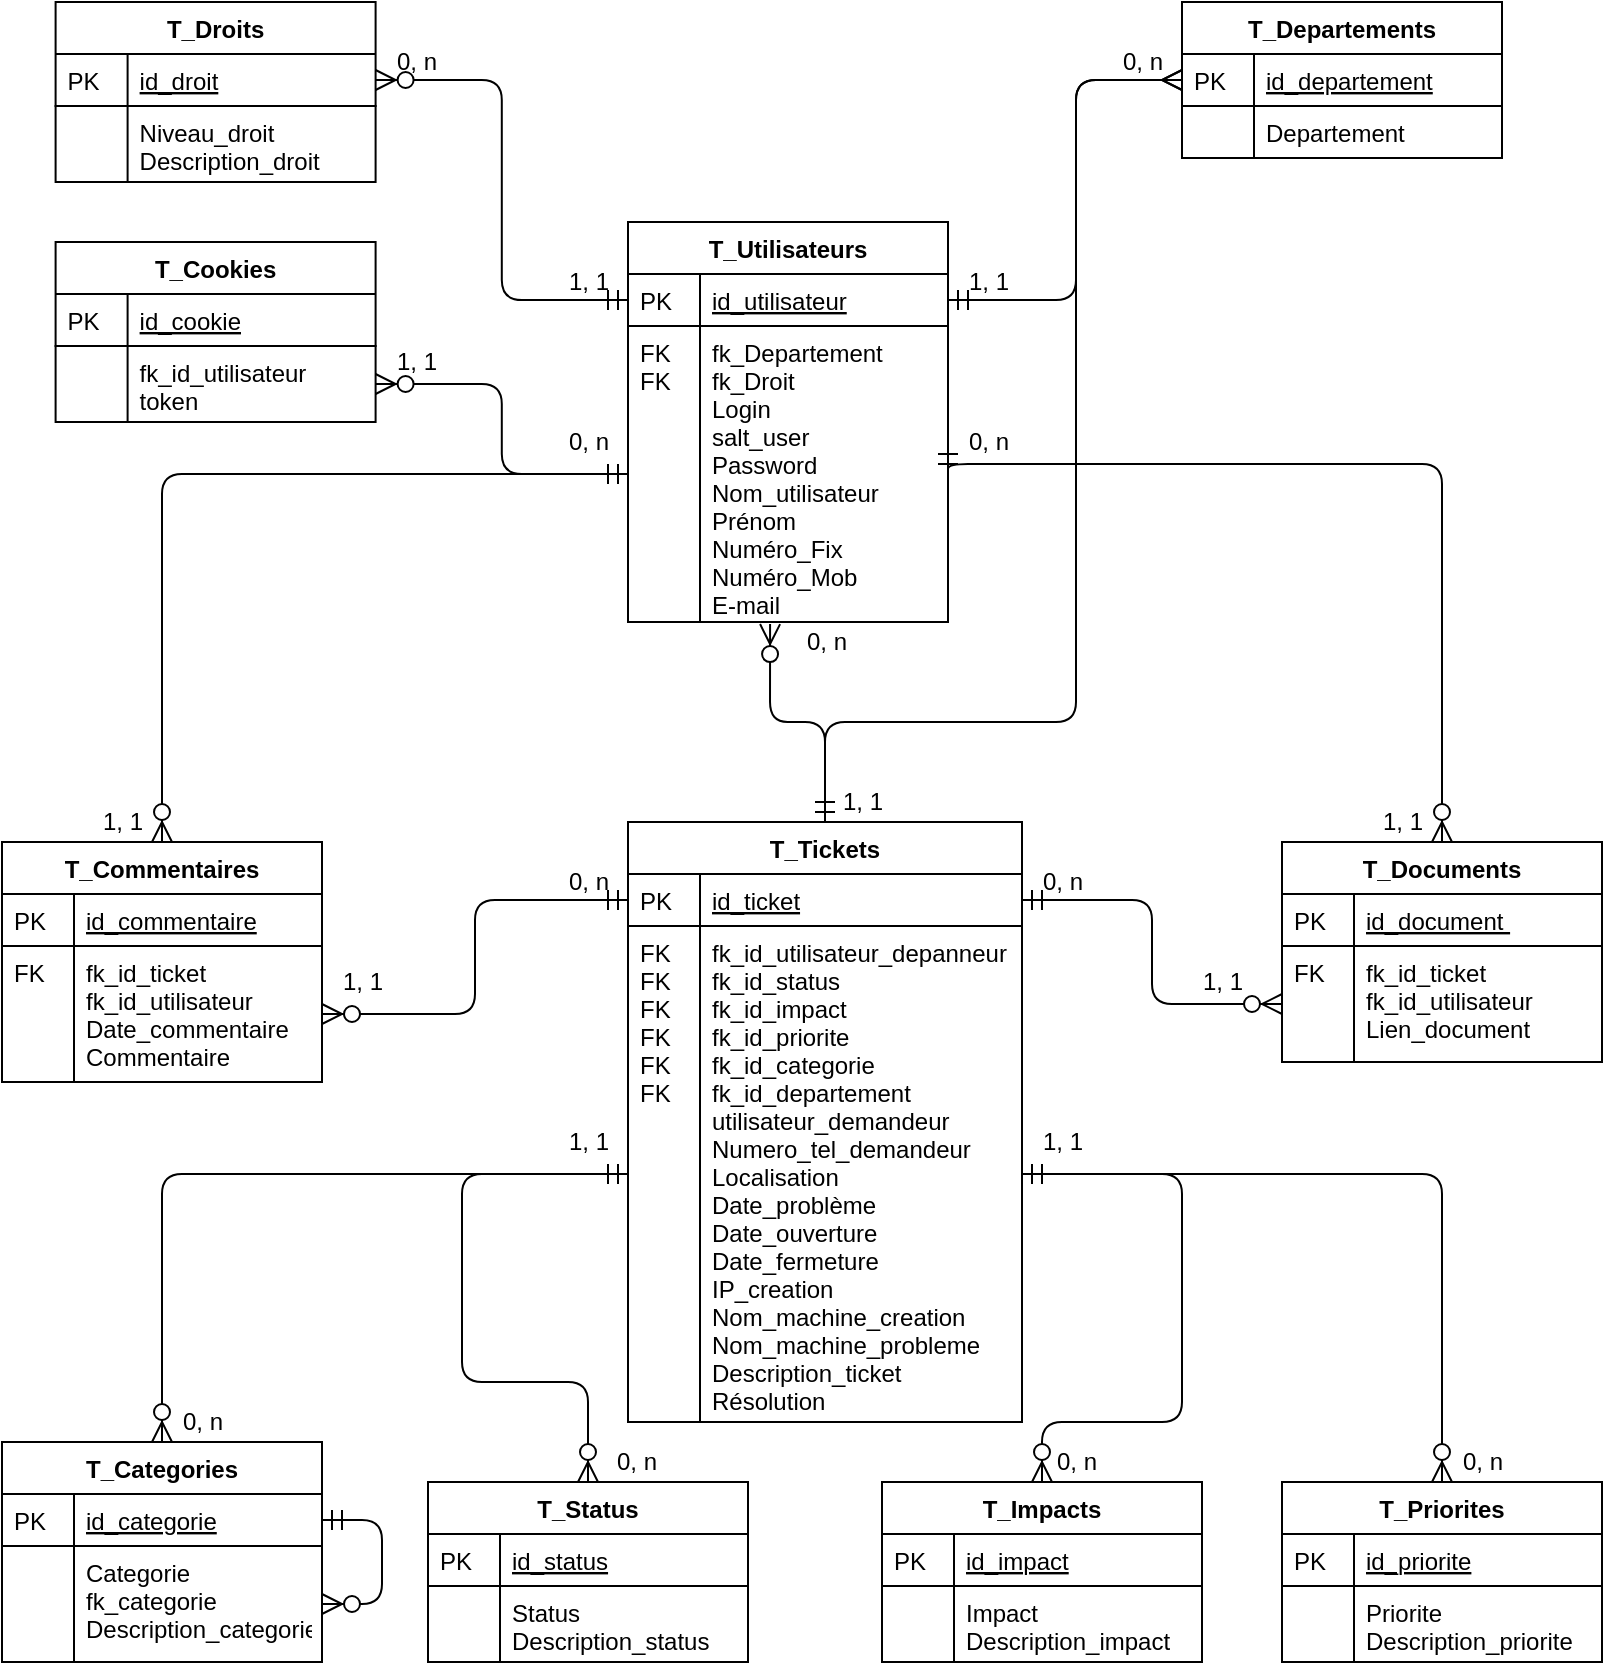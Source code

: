 <mxfile version="13.2.4" type="github">
  <diagram id="C5RBs43oDa-KdzZeNtuy" name="Page-1">
    <mxGraphModel dx="1422" dy="762" grid="1" gridSize="10" guides="1" tooltips="1" connect="1" arrows="1" fold="1" page="1" pageScale="1" pageWidth="827" pageHeight="1169" math="0" shadow="0">
      <root>
        <mxCell id="WIyWlLk6GJQsqaUBKTNV-0" />
        <mxCell id="WIyWlLk6GJQsqaUBKTNV-1" parent="WIyWlLk6GJQsqaUBKTNV-0" />
        <mxCell id="zkfFHV4jXpPFQw0GAbJ--51" value="T_Departements" style="swimlane;fontStyle=1;childLayout=stackLayout;horizontal=1;startSize=26;horizontalStack=0;resizeParent=1;resizeLast=0;collapsible=1;marginBottom=0;rounded=0;shadow=0;strokeWidth=1;" parent="WIyWlLk6GJQsqaUBKTNV-1" vertex="1">
          <mxGeometry x="603" y="40" width="160" height="78" as="geometry">
            <mxRectangle x="20" y="80" width="160" height="26" as="alternateBounds" />
          </mxGeometry>
        </mxCell>
        <mxCell id="zkfFHV4jXpPFQw0GAbJ--52" value="id_departement" style="shape=partialRectangle;top=0;left=0;right=0;bottom=1;align=left;verticalAlign=top;fillColor=none;spacingLeft=40;spacingRight=4;overflow=hidden;rotatable=0;points=[[0,0.5],[1,0.5]];portConstraint=eastwest;dropTarget=0;rounded=0;shadow=0;strokeWidth=1;fontStyle=4" parent="zkfFHV4jXpPFQw0GAbJ--51" vertex="1">
          <mxGeometry y="26" width="160" height="26" as="geometry" />
        </mxCell>
        <mxCell id="zkfFHV4jXpPFQw0GAbJ--53" value="PK" style="shape=partialRectangle;top=0;left=0;bottom=0;fillColor=none;align=left;verticalAlign=top;spacingLeft=4;spacingRight=4;overflow=hidden;rotatable=0;points=[];portConstraint=eastwest;part=1;" parent="zkfFHV4jXpPFQw0GAbJ--52" vertex="1" connectable="0">
          <mxGeometry width="36" height="26" as="geometry" />
        </mxCell>
        <mxCell id="zkfFHV4jXpPFQw0GAbJ--54" value="Departement" style="shape=partialRectangle;top=0;left=0;right=0;bottom=0;align=left;verticalAlign=top;fillColor=none;spacingLeft=40;spacingRight=4;overflow=hidden;rotatable=0;points=[[0,0.5],[1,0.5]];portConstraint=eastwest;dropTarget=0;rounded=0;shadow=0;strokeWidth=1;" parent="zkfFHV4jXpPFQw0GAbJ--51" vertex="1">
          <mxGeometry y="52" width="160" height="26" as="geometry" />
        </mxCell>
        <mxCell id="zkfFHV4jXpPFQw0GAbJ--55" value="" style="shape=partialRectangle;top=0;left=0;bottom=0;fillColor=none;align=left;verticalAlign=top;spacingLeft=4;spacingRight=4;overflow=hidden;rotatable=0;points=[];portConstraint=eastwest;part=1;" parent="zkfFHV4jXpPFQw0GAbJ--54" vertex="1" connectable="0">
          <mxGeometry width="36" height="26" as="geometry" />
        </mxCell>
        <mxCell id="zkfFHV4jXpPFQw0GAbJ--56" value="T_Utilisateurs" style="swimlane;fontStyle=1;childLayout=stackLayout;horizontal=1;startSize=26;horizontalStack=0;resizeParent=1;resizeLast=0;collapsible=1;marginBottom=0;rounded=0;shadow=0;strokeWidth=1;" parent="WIyWlLk6GJQsqaUBKTNV-1" vertex="1">
          <mxGeometry x="326" y="150" width="160" height="200" as="geometry">
            <mxRectangle x="260" y="80" width="160" height="26" as="alternateBounds" />
          </mxGeometry>
        </mxCell>
        <mxCell id="zkfFHV4jXpPFQw0GAbJ--57" value="id_utilisateur" style="shape=partialRectangle;top=0;left=0;right=0;bottom=1;align=left;verticalAlign=top;fillColor=none;spacingLeft=40;spacingRight=4;overflow=hidden;rotatable=0;points=[[0,0.5],[1,0.5]];portConstraint=eastwest;dropTarget=0;rounded=0;shadow=0;strokeWidth=1;fontStyle=4" parent="zkfFHV4jXpPFQw0GAbJ--56" vertex="1">
          <mxGeometry y="26" width="160" height="26" as="geometry" />
        </mxCell>
        <mxCell id="zkfFHV4jXpPFQw0GAbJ--58" value="PK" style="shape=partialRectangle;top=0;left=0;bottom=0;fillColor=none;align=left;verticalAlign=top;spacingLeft=4;spacingRight=4;overflow=hidden;rotatable=0;points=[];portConstraint=eastwest;part=1;" parent="zkfFHV4jXpPFQw0GAbJ--57" vertex="1" connectable="0">
          <mxGeometry width="36" height="26" as="geometry" />
        </mxCell>
        <mxCell id="zkfFHV4jXpPFQw0GAbJ--61" value="fk_Departement&#xa;fk_Droit&#xa;Login&#xa;salt_user&#xa;Password&#xa;Nom_utilisateur&#xa;Prénom&#xa;Numéro_Fix&#xa;Numéro_Mob&#xa;E-mail" style="shape=partialRectangle;top=0;left=0;right=0;bottom=0;align=left;verticalAlign=top;fillColor=none;spacingLeft=40;spacingRight=4;overflow=hidden;rotatable=0;points=[[0,0.5],[1,0.5]];portConstraint=eastwest;dropTarget=0;rounded=0;shadow=0;strokeWidth=1;" parent="zkfFHV4jXpPFQw0GAbJ--56" vertex="1">
          <mxGeometry y="52" width="160" height="148" as="geometry" />
        </mxCell>
        <mxCell id="zkfFHV4jXpPFQw0GAbJ--62" value="FK&#xa;FK" style="shape=partialRectangle;top=0;left=0;bottom=0;fillColor=none;align=left;verticalAlign=top;spacingLeft=4;spacingRight=4;overflow=hidden;rotatable=0;points=[];portConstraint=eastwest;part=1;" parent="zkfFHV4jXpPFQw0GAbJ--61" vertex="1" connectable="0">
          <mxGeometry width="36" height="148.0" as="geometry" />
        </mxCell>
        <mxCell id="zkfFHV4jXpPFQw0GAbJ--63" value="" style="edgeStyle=orthogonalEdgeStyle;endArrow=ERmandOne;startArrow=ERmany;shadow=0;strokeWidth=1;endSize=8;startSize=8;startFill=0;endFill=0;" parent="WIyWlLk6GJQsqaUBKTNV-1" source="zkfFHV4jXpPFQw0GAbJ--52" target="zkfFHV4jXpPFQw0GAbJ--57" edge="1">
          <mxGeometry width="100" height="100" relative="1" as="geometry">
            <mxPoint x="303" y="390" as="sourcePoint" />
            <mxPoint x="403" y="290" as="targetPoint" />
            <Array as="points">
              <mxPoint x="550" y="79" />
              <mxPoint x="550" y="189" />
            </Array>
          </mxGeometry>
        </mxCell>
        <mxCell id="zkfFHV4jXpPFQw0GAbJ--64" value="T_Tickets" style="swimlane;fontStyle=1;childLayout=stackLayout;horizontal=1;startSize=26;horizontalStack=0;resizeParent=1;resizeLast=0;collapsible=1;marginBottom=0;rounded=0;shadow=0;strokeWidth=1;" parent="WIyWlLk6GJQsqaUBKTNV-1" vertex="1">
          <mxGeometry x="326" y="450" width="197" height="300" as="geometry">
            <mxRectangle x="260" y="270" width="160" height="26" as="alternateBounds" />
          </mxGeometry>
        </mxCell>
        <mxCell id="zkfFHV4jXpPFQw0GAbJ--65" value="id_ticket" style="shape=partialRectangle;top=0;left=0;right=0;bottom=1;align=left;verticalAlign=top;fillColor=none;spacingLeft=40;spacingRight=4;overflow=hidden;rotatable=0;points=[[0,0.5],[1,0.5]];portConstraint=eastwest;dropTarget=0;rounded=0;shadow=0;strokeWidth=1;fontStyle=4" parent="zkfFHV4jXpPFQw0GAbJ--64" vertex="1">
          <mxGeometry y="26" width="197" height="26" as="geometry" />
        </mxCell>
        <mxCell id="zkfFHV4jXpPFQw0GAbJ--66" value="PK" style="shape=partialRectangle;top=0;left=0;bottom=0;fillColor=none;align=left;verticalAlign=top;spacingLeft=4;spacingRight=4;overflow=hidden;rotatable=0;points=[];portConstraint=eastwest;part=1;" parent="zkfFHV4jXpPFQw0GAbJ--65" vertex="1" connectable="0">
          <mxGeometry width="36" height="26" as="geometry" />
        </mxCell>
        <mxCell id="zkfFHV4jXpPFQw0GAbJ--69" value="fk_id_utilisateur_depanneur&#xa;fk_id_status&#xa;fk_id_impact&#xa;fk_id_priorite&#xa;fk_id_categorie&#xa;fk_id_departement&#xa;utilisateur_demandeur&#xa;Numero_tel_demandeur&#xa;Localisation&#xa;Date_problème&#xa;Date_ouverture&#xa;Date_fermeture&#xa;IP_creation&#xa;Nom_machine_creation&#xa;Nom_machine_probleme&#xa;Description_ticket&#xa;Résolution" style="shape=partialRectangle;top=0;left=0;right=0;bottom=0;align=left;verticalAlign=top;fillColor=none;spacingLeft=40;spacingRight=4;overflow=hidden;rotatable=0;points=[[0,0.5],[1,0.5]];portConstraint=eastwest;dropTarget=0;rounded=0;shadow=0;strokeWidth=1;" parent="zkfFHV4jXpPFQw0GAbJ--64" vertex="1">
          <mxGeometry y="52" width="197" height="248" as="geometry" />
        </mxCell>
        <mxCell id="zkfFHV4jXpPFQw0GAbJ--70" value="FK&#xa;FK&#xa;FK&#xa;FK&#xa;FK&#xa;FK" style="shape=partialRectangle;top=0;left=0;bottom=0;fillColor=none;align=left;verticalAlign=top;spacingLeft=4;spacingRight=4;overflow=hidden;rotatable=0;points=[];portConstraint=eastwest;part=1;" parent="zkfFHV4jXpPFQw0GAbJ--69" vertex="1" connectable="0">
          <mxGeometry width="36" height="248" as="geometry" />
        </mxCell>
        <mxCell id="O1W7RyEscfZ62sLBNmEL-0" value="T_Droits" style="swimlane;fontStyle=1;childLayout=stackLayout;horizontal=1;startSize=26;horizontalStack=0;resizeParent=1;resizeLast=0;collapsible=1;marginBottom=0;rounded=0;shadow=0;strokeWidth=1;" parent="WIyWlLk6GJQsqaUBKTNV-1" vertex="1">
          <mxGeometry x="39.8" y="40" width="160" height="90" as="geometry">
            <mxRectangle x="20" y="80" width="160" height="26" as="alternateBounds" />
          </mxGeometry>
        </mxCell>
        <mxCell id="O1W7RyEscfZ62sLBNmEL-1" value="id_droit" style="shape=partialRectangle;top=0;left=0;right=0;bottom=1;align=left;verticalAlign=top;fillColor=none;spacingLeft=40;spacingRight=4;overflow=hidden;rotatable=0;points=[[0,0.5],[1,0.5]];portConstraint=eastwest;dropTarget=0;rounded=0;shadow=0;strokeWidth=1;fontStyle=4" parent="O1W7RyEscfZ62sLBNmEL-0" vertex="1">
          <mxGeometry y="26" width="160" height="26" as="geometry" />
        </mxCell>
        <mxCell id="O1W7RyEscfZ62sLBNmEL-2" value="PK" style="shape=partialRectangle;top=0;left=0;bottom=0;fillColor=none;align=left;verticalAlign=top;spacingLeft=4;spacingRight=4;overflow=hidden;rotatable=0;points=[];portConstraint=eastwest;part=1;" parent="O1W7RyEscfZ62sLBNmEL-1" vertex="1" connectable="0">
          <mxGeometry width="36" height="26" as="geometry" />
        </mxCell>
        <mxCell id="O1W7RyEscfZ62sLBNmEL-3" value="Niveau_droit&#xa;Description_droit" style="shape=partialRectangle;top=0;left=0;right=0;bottom=0;align=left;verticalAlign=top;fillColor=none;spacingLeft=40;spacingRight=4;overflow=hidden;rotatable=0;points=[[0,0.5],[1,0.5]];portConstraint=eastwest;dropTarget=0;rounded=0;shadow=0;strokeWidth=1;" parent="O1W7RyEscfZ62sLBNmEL-0" vertex="1">
          <mxGeometry y="52" width="160" height="38" as="geometry" />
        </mxCell>
        <mxCell id="O1W7RyEscfZ62sLBNmEL-4" value="" style="shape=partialRectangle;top=0;left=0;bottom=0;fillColor=none;align=left;verticalAlign=top;spacingLeft=4;spacingRight=4;overflow=hidden;rotatable=0;points=[];portConstraint=eastwest;part=1;" parent="O1W7RyEscfZ62sLBNmEL-3" vertex="1" connectable="0">
          <mxGeometry width="36" height="38" as="geometry" />
        </mxCell>
        <mxCell id="O1W7RyEscfZ62sLBNmEL-8" value="" style="edgeStyle=orthogonalEdgeStyle;endArrow=ERzeroToMany;startArrow=ERmandOne;shadow=0;strokeWidth=1;endSize=8;startSize=8;exitX=0;exitY=0.5;exitDx=0;exitDy=0;entryX=1;entryY=0.5;entryDx=0;entryDy=0;" parent="WIyWlLk6GJQsqaUBKTNV-1" source="zkfFHV4jXpPFQw0GAbJ--57" target="O1W7RyEscfZ62sLBNmEL-1" edge="1">
          <mxGeometry width="100" height="100" relative="1" as="geometry">
            <mxPoint x="373" y="320" as="sourcePoint" />
            <mxPoint x="373" y="460" as="targetPoint" />
            <Array as="points" />
          </mxGeometry>
        </mxCell>
        <mxCell id="O1W7RyEscfZ62sLBNmEL-9" value="T_Categories" style="swimlane;fontStyle=1;childLayout=stackLayout;horizontal=1;startSize=26;horizontalStack=0;resizeParent=1;resizeLast=0;collapsible=1;marginBottom=0;rounded=0;shadow=0;strokeWidth=1;" parent="WIyWlLk6GJQsqaUBKTNV-1" vertex="1">
          <mxGeometry x="13" y="760" width="160" height="110" as="geometry">
            <mxRectangle x="20" y="80" width="160" height="26" as="alternateBounds" />
          </mxGeometry>
        </mxCell>
        <mxCell id="O1W7RyEscfZ62sLBNmEL-10" value="id_categorie" style="shape=partialRectangle;top=0;left=0;right=0;bottom=1;align=left;verticalAlign=top;fillColor=none;spacingLeft=40;spacingRight=4;overflow=hidden;rotatable=0;points=[[0,0.5],[1,0.5]];portConstraint=eastwest;dropTarget=0;rounded=0;shadow=0;strokeWidth=1;fontStyle=4" parent="O1W7RyEscfZ62sLBNmEL-9" vertex="1">
          <mxGeometry y="26" width="160" height="26" as="geometry" />
        </mxCell>
        <mxCell id="O1W7RyEscfZ62sLBNmEL-11" value="PK" style="shape=partialRectangle;top=0;left=0;bottom=0;fillColor=none;align=left;verticalAlign=top;spacingLeft=4;spacingRight=4;overflow=hidden;rotatable=0;points=[];portConstraint=eastwest;part=1;" parent="O1W7RyEscfZ62sLBNmEL-10" vertex="1" connectable="0">
          <mxGeometry width="36" height="26" as="geometry" />
        </mxCell>
        <mxCell id="O1W7RyEscfZ62sLBNmEL-12" value="Categorie&#xa;fk_categorie&#xa;Description_categorie" style="shape=partialRectangle;top=0;left=0;right=0;bottom=0;align=left;verticalAlign=top;fillColor=none;spacingLeft=40;spacingRight=4;overflow=hidden;rotatable=0;points=[[0,0.5],[1,0.5]];portConstraint=eastwest;dropTarget=0;rounded=0;shadow=0;strokeWidth=1;" parent="O1W7RyEscfZ62sLBNmEL-9" vertex="1">
          <mxGeometry y="52" width="160" height="58" as="geometry" />
        </mxCell>
        <mxCell id="O1W7RyEscfZ62sLBNmEL-13" value="" style="shape=partialRectangle;top=0;left=0;bottom=0;fillColor=none;align=left;verticalAlign=top;spacingLeft=4;spacingRight=4;overflow=hidden;rotatable=0;points=[];portConstraint=eastwest;part=1;" parent="O1W7RyEscfZ62sLBNmEL-12" vertex="1" connectable="0">
          <mxGeometry width="36" height="58" as="geometry" />
        </mxCell>
        <mxCell id="SVWqZJ9bru4QcORBYJ26-14" value="" style="edgeStyle=orthogonalEdgeStyle;endArrow=ERzeroToMany;startArrow=ERmandOne;shadow=0;strokeWidth=1;endSize=8;startSize=8;entryX=1;entryY=0.5;entryDx=0;entryDy=0;exitX=1;exitY=0.5;exitDx=0;exitDy=0;" parent="O1W7RyEscfZ62sLBNmEL-9" source="O1W7RyEscfZ62sLBNmEL-10" target="O1W7RyEscfZ62sLBNmEL-12" edge="1">
          <mxGeometry width="100" height="100" relative="1" as="geometry">
            <mxPoint x="323" y="-140" as="sourcePoint" />
            <mxPoint x="90" y="10" as="targetPoint" />
            <Array as="points">
              <mxPoint x="190" y="39" />
              <mxPoint x="190" y="81" />
            </Array>
          </mxGeometry>
        </mxCell>
        <mxCell id="O1W7RyEscfZ62sLBNmEL-14" value="T_Commentaires" style="swimlane;fontStyle=1;childLayout=stackLayout;horizontal=1;startSize=26;horizontalStack=0;resizeParent=1;resizeLast=0;collapsible=1;marginBottom=0;rounded=0;shadow=0;strokeWidth=1;" parent="WIyWlLk6GJQsqaUBKTNV-1" vertex="1">
          <mxGeometry x="13" y="460" width="160" height="120" as="geometry">
            <mxRectangle x="20" y="80" width="160" height="26" as="alternateBounds" />
          </mxGeometry>
        </mxCell>
        <mxCell id="O1W7RyEscfZ62sLBNmEL-15" value="id_commentaire" style="shape=partialRectangle;top=0;left=0;right=0;bottom=1;align=left;verticalAlign=top;fillColor=none;spacingLeft=40;spacingRight=4;overflow=hidden;rotatable=0;points=[[0,0.5],[1,0.5]];portConstraint=eastwest;dropTarget=0;rounded=0;shadow=0;strokeWidth=1;fontStyle=4" parent="O1W7RyEscfZ62sLBNmEL-14" vertex="1">
          <mxGeometry y="26" width="160" height="26" as="geometry" />
        </mxCell>
        <mxCell id="O1W7RyEscfZ62sLBNmEL-16" value="PK" style="shape=partialRectangle;top=0;left=0;bottom=0;fillColor=none;align=left;verticalAlign=top;spacingLeft=4;spacingRight=4;overflow=hidden;rotatable=0;points=[];portConstraint=eastwest;part=1;" parent="O1W7RyEscfZ62sLBNmEL-15" vertex="1" connectable="0">
          <mxGeometry width="36" height="26" as="geometry" />
        </mxCell>
        <mxCell id="O1W7RyEscfZ62sLBNmEL-17" value="fk_id_ticket&#xa;fk_id_utilisateur&#xa;Date_commentaire&#xa;Commentaire" style="shape=partialRectangle;top=0;left=0;right=0;bottom=0;align=left;verticalAlign=top;fillColor=none;spacingLeft=40;spacingRight=4;overflow=hidden;rotatable=0;points=[[0,0.5],[1,0.5]];portConstraint=eastwest;dropTarget=0;rounded=0;shadow=0;strokeWidth=1;" parent="O1W7RyEscfZ62sLBNmEL-14" vertex="1">
          <mxGeometry y="52" width="160" height="68" as="geometry" />
        </mxCell>
        <mxCell id="O1W7RyEscfZ62sLBNmEL-18" value="FK" style="shape=partialRectangle;top=0;left=0;bottom=0;fillColor=none;align=left;verticalAlign=top;spacingLeft=4;spacingRight=4;overflow=hidden;rotatable=0;points=[];portConstraint=eastwest;part=1;" parent="O1W7RyEscfZ62sLBNmEL-17" vertex="1" connectable="0">
          <mxGeometry width="36" height="68" as="geometry" />
        </mxCell>
        <mxCell id="O1W7RyEscfZ62sLBNmEL-29" value="" style="edgeStyle=orthogonalEdgeStyle;endArrow=ERzeroToMany;startArrow=ERmandOne;shadow=0;strokeWidth=1;endSize=8;startSize=8;entryX=0.5;entryY=0;entryDx=0;entryDy=0;exitX=0;exitY=0.5;exitDx=0;exitDy=0;" parent="WIyWlLk6GJQsqaUBKTNV-1" source="zkfFHV4jXpPFQw0GAbJ--69" target="O1W7RyEscfZ62sLBNmEL-9" edge="1">
          <mxGeometry width="100" height="100" relative="1" as="geometry">
            <mxPoint x="250" y="610" as="sourcePoint" />
            <mxPoint x="113" y="740" as="targetPoint" />
            <Array as="points">
              <mxPoint x="93" y="626" />
            </Array>
          </mxGeometry>
        </mxCell>
        <mxCell id="O1W7RyEscfZ62sLBNmEL-30" value="" style="edgeStyle=orthogonalEdgeStyle;endArrow=ERzeroToMany;startArrow=ERmandOne;shadow=0;strokeWidth=1;endSize=8;startSize=8;exitX=0;exitY=0.5;exitDx=0;exitDy=0;entryX=1;entryY=0.5;entryDx=0;entryDy=0;" parent="WIyWlLk6GJQsqaUBKTNV-1" source="zkfFHV4jXpPFQw0GAbJ--65" target="O1W7RyEscfZ62sLBNmEL-17" edge="1">
          <mxGeometry width="100" height="100" relative="1" as="geometry">
            <mxPoint x="293" y="630" as="sourcePoint" />
            <mxPoint x="203" y="530" as="targetPoint" />
            <Array as="points" />
          </mxGeometry>
        </mxCell>
        <mxCell id="O1W7RyEscfZ62sLBNmEL-31" value="" style="edgeStyle=orthogonalEdgeStyle;endArrow=ERzeroToMany;startArrow=ERmandOne;shadow=0;strokeWidth=1;endSize=8;startSize=8;entryX=0.5;entryY=0;entryDx=0;entryDy=0;exitX=1;exitY=0.5;exitDx=0;exitDy=0;" parent="WIyWlLk6GJQsqaUBKTNV-1" source="zkfFHV4jXpPFQw0GAbJ--69" target="O1W7RyEscfZ62sLBNmEL-19" edge="1">
          <mxGeometry width="100" height="100" relative="1" as="geometry">
            <mxPoint x="346" y="576" as="sourcePoint" />
            <mxPoint x="113" y="780" as="targetPoint" />
            <Array as="points">
              <mxPoint x="603" y="626" />
              <mxPoint x="603" y="750" />
              <mxPoint x="533" y="750" />
            </Array>
          </mxGeometry>
        </mxCell>
        <mxCell id="O1W7RyEscfZ62sLBNmEL-32" value="" style="edgeStyle=orthogonalEdgeStyle;endArrow=ERzeroToMany;startArrow=ERmandOne;shadow=0;strokeWidth=1;endSize=8;startSize=8;entryX=0.5;entryY=0;entryDx=0;entryDy=0;exitX=1;exitY=0.5;exitDx=0;exitDy=0;" parent="WIyWlLk6GJQsqaUBKTNV-1" source="zkfFHV4jXpPFQw0GAbJ--69" target="O1W7RyEscfZ62sLBNmEL-24" edge="1">
          <mxGeometry width="100" height="100" relative="1" as="geometry">
            <mxPoint x="356" y="586" as="sourcePoint" />
            <mxPoint x="123" y="790" as="targetPoint" />
            <Array as="points" />
          </mxGeometry>
        </mxCell>
        <mxCell id="gd5H8BRTiU4TRQG8YiYF-6" value="1, 1" style="text;html=1;align=center;verticalAlign=middle;resizable=0;points=[];autosize=1;" parent="WIyWlLk6GJQsqaUBKTNV-1" vertex="1">
          <mxGeometry x="173" y="520" width="40" height="20" as="geometry" />
        </mxCell>
        <mxCell id="gd5H8BRTiU4TRQG8YiYF-7" value="1, 1" style="text;html=1;align=center;verticalAlign=middle;resizable=0;points=[];autosize=1;" parent="WIyWlLk6GJQsqaUBKTNV-1" vertex="1">
          <mxGeometry x="523" y="600" width="40" height="20" as="geometry" />
        </mxCell>
        <mxCell id="gd5H8BRTiU4TRQG8YiYF-8" value="1, 1" style="text;html=1;align=center;verticalAlign=middle;resizable=0;points=[];autosize=1;" parent="WIyWlLk6GJQsqaUBKTNV-1" vertex="1">
          <mxGeometry x="423" y="430" width="40" height="20" as="geometry" />
        </mxCell>
        <mxCell id="gd5H8BRTiU4TRQG8YiYF-10" value="1, 1" style="text;html=1;align=center;verticalAlign=middle;resizable=0;points=[];autosize=1;" parent="WIyWlLk6GJQsqaUBKTNV-1" vertex="1">
          <mxGeometry x="286" y="170" width="40" height="20" as="geometry" />
        </mxCell>
        <mxCell id="gd5H8BRTiU4TRQG8YiYF-11" value="1, 1" style="text;html=1;align=center;verticalAlign=middle;resizable=0;points=[];autosize=1;" parent="WIyWlLk6GJQsqaUBKTNV-1" vertex="1">
          <mxGeometry x="486" y="170" width="40" height="20" as="geometry" />
        </mxCell>
        <mxCell id="gd5H8BRTiU4TRQG8YiYF-12" value="0, n" style="text;html=1;align=center;verticalAlign=middle;resizable=0;points=[];autosize=1;" parent="WIyWlLk6GJQsqaUBKTNV-1" vertex="1">
          <mxGeometry x="199.8" y="60" width="40" height="20" as="geometry" />
        </mxCell>
        <mxCell id="gd5H8BRTiU4TRQG8YiYF-13" value="0, n" style="text;html=1;align=center;verticalAlign=middle;resizable=0;points=[];autosize=1;" parent="WIyWlLk6GJQsqaUBKTNV-1" vertex="1">
          <mxGeometry x="563" y="60" width="40" height="20" as="geometry" />
        </mxCell>
        <mxCell id="gd5H8BRTiU4TRQG8YiYF-14" value="0, n" style="text;html=1;align=center;verticalAlign=middle;resizable=0;points=[];autosize=1;" parent="WIyWlLk6GJQsqaUBKTNV-1" vertex="1">
          <mxGeometry x="286" y="470" width="40" height="20" as="geometry" />
        </mxCell>
        <mxCell id="gd5H8BRTiU4TRQG8YiYF-15" value="0, n" style="text;html=1;align=center;verticalAlign=middle;resizable=0;points=[];autosize=1;" parent="WIyWlLk6GJQsqaUBKTNV-1" vertex="1">
          <mxGeometry x="93" y="740" width="40" height="20" as="geometry" />
        </mxCell>
        <mxCell id="gd5H8BRTiU4TRQG8YiYF-16" value="0, n" style="text;html=1;align=center;verticalAlign=middle;resizable=0;points=[];autosize=1;" parent="WIyWlLk6GJQsqaUBKTNV-1" vertex="1">
          <mxGeometry x="530" y="760" width="40" height="20" as="geometry" />
        </mxCell>
        <mxCell id="gd5H8BRTiU4TRQG8YiYF-17" value="0, n" style="text;html=1;align=center;verticalAlign=middle;resizable=0;points=[];autosize=1;" parent="WIyWlLk6GJQsqaUBKTNV-1" vertex="1">
          <mxGeometry x="733" y="760" width="40" height="20" as="geometry" />
        </mxCell>
        <mxCell id="tTGQOVnjQVMV4X9cB7OT-0" value="0, n" style="text;html=1;align=center;verticalAlign=middle;resizable=0;points=[];autosize=1;" parent="WIyWlLk6GJQsqaUBKTNV-1" vertex="1">
          <mxGeometry x="404.5" y="350" width="40" height="20" as="geometry" />
        </mxCell>
        <mxCell id="SVWqZJ9bru4QcORBYJ26-0" value="1, 1" style="text;html=1;align=center;verticalAlign=middle;resizable=0;points=[];autosize=1;" parent="WIyWlLk6GJQsqaUBKTNV-1" vertex="1">
          <mxGeometry x="53" y="440" width="40" height="20" as="geometry" />
        </mxCell>
        <mxCell id="SVWqZJ9bru4QcORBYJ26-1" value="" style="edgeStyle=orthogonalEdgeStyle;endArrow=ERzeroToMany;startArrow=ERmandOne;shadow=0;strokeWidth=1;endSize=8;startSize=8;fontStyle=1;exitX=0;exitY=0.5;exitDx=0;exitDy=0;entryX=0.5;entryY=0;entryDx=0;entryDy=0;" parent="WIyWlLk6GJQsqaUBKTNV-1" source="zkfFHV4jXpPFQw0GAbJ--61" target="O1W7RyEscfZ62sLBNmEL-14" edge="1">
          <mxGeometry width="100" height="100" relative="1" as="geometry">
            <mxPoint x="293" y="320" as="sourcePoint" />
            <mxPoint x="263" y="380" as="targetPoint" />
            <Array as="points">
              <mxPoint x="93" y="276" />
            </Array>
          </mxGeometry>
        </mxCell>
        <mxCell id="SVWqZJ9bru4QcORBYJ26-2" value="0, n" style="text;html=1;align=center;verticalAlign=middle;resizable=0;points=[];autosize=1;" parent="WIyWlLk6GJQsqaUBKTNV-1" vertex="1">
          <mxGeometry x="286" y="250" width="40" height="20" as="geometry" />
        </mxCell>
        <mxCell id="SVWqZJ9bru4QcORBYJ26-5" value="1, 1" style="text;html=1;align=center;verticalAlign=middle;resizable=0;points=[];autosize=1;" parent="WIyWlLk6GJQsqaUBKTNV-1" vertex="1">
          <mxGeometry x="286" y="600" width="40" height="20" as="geometry" />
        </mxCell>
        <mxCell id="SVWqZJ9bru4QcORBYJ26-11" value="" style="edgeStyle=orthogonalEdgeStyle;endArrow=ERzeroToMany;startArrow=ERmandOne;shadow=0;strokeWidth=1;endSize=8;startSize=8;entryX=0.5;entryY=0;entryDx=0;entryDy=0;exitX=0;exitY=0.5;exitDx=0;exitDy=0;" parent="WIyWlLk6GJQsqaUBKTNV-1" source="zkfFHV4jXpPFQw0GAbJ--69" target="SVWqZJ9bru4QcORBYJ26-6" edge="1">
          <mxGeometry width="100" height="100" relative="1" as="geometry">
            <mxPoint x="290" y="680" as="sourcePoint" />
            <mxPoint x="103" y="780" as="targetPoint" />
            <Array as="points">
              <mxPoint x="243" y="626" />
              <mxPoint x="243" y="730" />
              <mxPoint x="306" y="730" />
            </Array>
          </mxGeometry>
        </mxCell>
        <mxCell id="SVWqZJ9bru4QcORBYJ26-12" value="0, n" style="text;html=1;align=center;verticalAlign=middle;resizable=0;points=[];autosize=1;" parent="WIyWlLk6GJQsqaUBKTNV-1" vertex="1">
          <mxGeometry x="310" y="760" width="40" height="20" as="geometry" />
        </mxCell>
        <mxCell id="09mdxs2kGaxenlkjQEx4-0" value="T_Documents" style="swimlane;fontStyle=1;childLayout=stackLayout;horizontal=1;startSize=26;horizontalStack=0;resizeParent=1;resizeLast=0;collapsible=1;marginBottom=0;rounded=0;shadow=0;strokeWidth=1;" parent="WIyWlLk6GJQsqaUBKTNV-1" vertex="1">
          <mxGeometry x="653" y="460" width="160" height="110" as="geometry">
            <mxRectangle x="20" y="80" width="160" height="26" as="alternateBounds" />
          </mxGeometry>
        </mxCell>
        <mxCell id="09mdxs2kGaxenlkjQEx4-1" value="id_document " style="shape=partialRectangle;top=0;left=0;right=0;bottom=1;align=left;verticalAlign=top;fillColor=none;spacingLeft=40;spacingRight=4;overflow=hidden;rotatable=0;points=[[0,0.5],[1,0.5]];portConstraint=eastwest;dropTarget=0;rounded=0;shadow=0;strokeWidth=1;fontStyle=4" parent="09mdxs2kGaxenlkjQEx4-0" vertex="1">
          <mxGeometry y="26" width="160" height="26" as="geometry" />
        </mxCell>
        <mxCell id="09mdxs2kGaxenlkjQEx4-2" value="PK" style="shape=partialRectangle;top=0;left=0;bottom=0;fillColor=none;align=left;verticalAlign=top;spacingLeft=4;spacingRight=4;overflow=hidden;rotatable=0;points=[];portConstraint=eastwest;part=1;" parent="09mdxs2kGaxenlkjQEx4-1" vertex="1" connectable="0">
          <mxGeometry width="36" height="26" as="geometry" />
        </mxCell>
        <mxCell id="09mdxs2kGaxenlkjQEx4-3" value="fk_id_ticket&#xa;fk_id_utilisateur&#xa;Lien_document" style="shape=partialRectangle;top=0;left=0;right=0;bottom=0;align=left;verticalAlign=top;fillColor=none;spacingLeft=40;spacingRight=4;overflow=hidden;rotatable=0;points=[[0,0.5],[1,0.5]];portConstraint=eastwest;dropTarget=0;rounded=0;shadow=0;strokeWidth=1;" parent="09mdxs2kGaxenlkjQEx4-0" vertex="1">
          <mxGeometry y="52" width="160" height="58" as="geometry" />
        </mxCell>
        <mxCell id="09mdxs2kGaxenlkjQEx4-4" value="FK" style="shape=partialRectangle;top=0;left=0;bottom=0;fillColor=none;align=left;verticalAlign=top;spacingLeft=4;spacingRight=4;overflow=hidden;rotatable=0;points=[];portConstraint=eastwest;part=1;" parent="09mdxs2kGaxenlkjQEx4-3" vertex="1" connectable="0">
          <mxGeometry width="36" height="58" as="geometry" />
        </mxCell>
        <mxCell id="09mdxs2kGaxenlkjQEx4-5" value="1, 1" style="text;html=1;align=center;verticalAlign=middle;resizable=0;points=[];autosize=1;" parent="WIyWlLk6GJQsqaUBKTNV-1" vertex="1">
          <mxGeometry x="603" y="520" width="40" height="20" as="geometry" />
        </mxCell>
        <mxCell id="09mdxs2kGaxenlkjQEx4-6" value="1, 1" style="text;html=1;align=center;verticalAlign=middle;resizable=0;points=[];autosize=1;" parent="WIyWlLk6GJQsqaUBKTNV-1" vertex="1">
          <mxGeometry x="693" y="440" width="40" height="20" as="geometry" />
        </mxCell>
        <mxCell id="09mdxs2kGaxenlkjQEx4-8" value="" style="edgeStyle=orthogonalEdgeStyle;endArrow=ERzeroToMany;startArrow=ERmandOne;shadow=0;strokeWidth=1;endSize=8;startSize=8;fontStyle=1;exitX=1;exitY=0.5;exitDx=0;exitDy=0;entryX=0.5;entryY=0;entryDx=0;entryDy=0;" parent="WIyWlLk6GJQsqaUBKTNV-1" source="zkfFHV4jXpPFQw0GAbJ--61" target="09mdxs2kGaxenlkjQEx4-0" edge="1">
          <mxGeometry width="100" height="100" relative="1" as="geometry">
            <mxPoint x="336" y="281" as="sourcePoint" />
            <mxPoint x="103" y="470" as="targetPoint" />
            <Array as="points">
              <mxPoint x="733" y="271" />
            </Array>
          </mxGeometry>
        </mxCell>
        <mxCell id="09mdxs2kGaxenlkjQEx4-9" value="" style="edgeStyle=orthogonalEdgeStyle;endArrow=ERzeroToMany;startArrow=ERmandOne;shadow=0;strokeWidth=1;endSize=8;startSize=8;exitX=1;exitY=0.5;exitDx=0;exitDy=0;entryX=0;entryY=0.5;entryDx=0;entryDy=0;" parent="WIyWlLk6GJQsqaUBKTNV-1" source="zkfFHV4jXpPFQw0GAbJ--65" target="09mdxs2kGaxenlkjQEx4-3" edge="1">
          <mxGeometry width="100" height="100" relative="1" as="geometry">
            <mxPoint x="336" y="499" as="sourcePoint" />
            <mxPoint x="183" y="509" as="targetPoint" />
            <Array as="points" />
          </mxGeometry>
        </mxCell>
        <mxCell id="09mdxs2kGaxenlkjQEx4-12" value="0, n" style="text;html=1;align=center;verticalAlign=middle;resizable=0;points=[];autosize=1;" parent="WIyWlLk6GJQsqaUBKTNV-1" vertex="1">
          <mxGeometry x="523" y="470" width="40" height="20" as="geometry" />
        </mxCell>
        <mxCell id="09mdxs2kGaxenlkjQEx4-15" value="0, n" style="text;html=1;align=center;verticalAlign=middle;resizable=0;points=[];autosize=1;" parent="WIyWlLk6GJQsqaUBKTNV-1" vertex="1">
          <mxGeometry x="486" y="250" width="40" height="20" as="geometry" />
        </mxCell>
        <mxCell id="sdurSUYo8NyaN2ZxVHEP-0" value="" style="edgeStyle=orthogonalEdgeStyle;endArrow=ERmandOne;startArrow=ERmany;shadow=0;strokeWidth=1;endSize=8;startSize=8;startFill=0;endFill=0;exitX=0;exitY=0.5;exitDx=0;exitDy=0;entryX=0.5;entryY=0;entryDx=0;entryDy=0;" parent="WIyWlLk6GJQsqaUBKTNV-1" source="zkfFHV4jXpPFQw0GAbJ--52" target="zkfFHV4jXpPFQw0GAbJ--64" edge="1">
          <mxGeometry width="100" height="100" relative="1" as="geometry">
            <mxPoint x="707" y="160" as="sourcePoint" />
            <mxPoint x="590" y="270" as="targetPoint" />
            <Array as="points">
              <mxPoint x="550" y="79" />
              <mxPoint x="550" y="400" />
              <mxPoint x="425" y="400" />
            </Array>
          </mxGeometry>
        </mxCell>
        <mxCell id="SVWqZJ9bru4QcORBYJ26-6" value="T_Status" style="swimlane;fontStyle=1;childLayout=stackLayout;horizontal=1;startSize=26;horizontalStack=0;resizeParent=1;resizeLast=0;collapsible=1;marginBottom=0;rounded=0;shadow=0;strokeWidth=1;" parent="WIyWlLk6GJQsqaUBKTNV-1" vertex="1">
          <mxGeometry x="226" y="780" width="160" height="90" as="geometry">
            <mxRectangle x="20" y="80" width="160" height="26" as="alternateBounds" />
          </mxGeometry>
        </mxCell>
        <mxCell id="SVWqZJ9bru4QcORBYJ26-7" value="id_status" style="shape=partialRectangle;top=0;left=0;right=0;bottom=1;align=left;verticalAlign=top;fillColor=none;spacingLeft=40;spacingRight=4;overflow=hidden;rotatable=0;points=[[0,0.5],[1,0.5]];portConstraint=eastwest;dropTarget=0;rounded=0;shadow=0;strokeWidth=1;fontStyle=4" parent="SVWqZJ9bru4QcORBYJ26-6" vertex="1">
          <mxGeometry y="26" width="160" height="26" as="geometry" />
        </mxCell>
        <mxCell id="SVWqZJ9bru4QcORBYJ26-8" value="PK" style="shape=partialRectangle;top=0;left=0;bottom=0;fillColor=none;align=left;verticalAlign=top;spacingLeft=4;spacingRight=4;overflow=hidden;rotatable=0;points=[];portConstraint=eastwest;part=1;" parent="SVWqZJ9bru4QcORBYJ26-7" vertex="1" connectable="0">
          <mxGeometry width="36" height="26" as="geometry" />
        </mxCell>
        <mxCell id="SVWqZJ9bru4QcORBYJ26-9" value="Status&#xa;Description_status" style="shape=partialRectangle;top=0;left=0;right=0;bottom=0;align=left;verticalAlign=top;fillColor=none;spacingLeft=40;spacingRight=4;overflow=hidden;rotatable=0;points=[[0,0.5],[1,0.5]];portConstraint=eastwest;dropTarget=0;rounded=0;shadow=0;strokeWidth=1;" parent="SVWqZJ9bru4QcORBYJ26-6" vertex="1">
          <mxGeometry y="52" width="160" height="38" as="geometry" />
        </mxCell>
        <mxCell id="SVWqZJ9bru4QcORBYJ26-10" value="" style="shape=partialRectangle;top=0;left=0;bottom=0;fillColor=none;align=left;verticalAlign=top;spacingLeft=4;spacingRight=4;overflow=hidden;rotatable=0;points=[];portConstraint=eastwest;part=1;" parent="SVWqZJ9bru4QcORBYJ26-9" vertex="1" connectable="0">
          <mxGeometry width="36" height="38" as="geometry" />
        </mxCell>
        <mxCell id="O1W7RyEscfZ62sLBNmEL-24" value="T_Priorites" style="swimlane;fontStyle=1;childLayout=stackLayout;horizontal=1;startSize=26;horizontalStack=0;resizeParent=1;resizeLast=0;collapsible=1;marginBottom=0;rounded=0;shadow=0;strokeWidth=1;" parent="WIyWlLk6GJQsqaUBKTNV-1" vertex="1">
          <mxGeometry x="653" y="780" width="160" height="90" as="geometry">
            <mxRectangle x="20" y="80" width="160" height="26" as="alternateBounds" />
          </mxGeometry>
        </mxCell>
        <mxCell id="O1W7RyEscfZ62sLBNmEL-25" value="id_priorite" style="shape=partialRectangle;top=0;left=0;right=0;bottom=1;align=left;verticalAlign=top;fillColor=none;spacingLeft=40;spacingRight=4;overflow=hidden;rotatable=0;points=[[0,0.5],[1,0.5]];portConstraint=eastwest;dropTarget=0;rounded=0;shadow=0;strokeWidth=1;fontStyle=4" parent="O1W7RyEscfZ62sLBNmEL-24" vertex="1">
          <mxGeometry y="26" width="160" height="26" as="geometry" />
        </mxCell>
        <mxCell id="O1W7RyEscfZ62sLBNmEL-26" value="PK" style="shape=partialRectangle;top=0;left=0;bottom=0;fillColor=none;align=left;verticalAlign=top;spacingLeft=4;spacingRight=4;overflow=hidden;rotatable=0;points=[];portConstraint=eastwest;part=1;" parent="O1W7RyEscfZ62sLBNmEL-25" vertex="1" connectable="0">
          <mxGeometry width="36" height="26" as="geometry" />
        </mxCell>
        <mxCell id="O1W7RyEscfZ62sLBNmEL-27" value="Priorite&#xa;Description_priorite" style="shape=partialRectangle;top=0;left=0;right=0;bottom=0;align=left;verticalAlign=top;fillColor=none;spacingLeft=40;spacingRight=4;overflow=hidden;rotatable=0;points=[[0,0.5],[1,0.5]];portConstraint=eastwest;dropTarget=0;rounded=0;shadow=0;strokeWidth=1;" parent="O1W7RyEscfZ62sLBNmEL-24" vertex="1">
          <mxGeometry y="52" width="160" height="38" as="geometry" />
        </mxCell>
        <mxCell id="O1W7RyEscfZ62sLBNmEL-28" value="" style="shape=partialRectangle;top=0;left=0;bottom=0;fillColor=none;align=left;verticalAlign=top;spacingLeft=4;spacingRight=4;overflow=hidden;rotatable=0;points=[];portConstraint=eastwest;part=1;" parent="O1W7RyEscfZ62sLBNmEL-27" vertex="1" connectable="0">
          <mxGeometry width="36" height="38" as="geometry" />
        </mxCell>
        <mxCell id="O1W7RyEscfZ62sLBNmEL-19" value="T_Impacts" style="swimlane;fontStyle=1;childLayout=stackLayout;horizontal=1;startSize=26;horizontalStack=0;resizeParent=1;resizeLast=0;collapsible=1;marginBottom=0;rounded=0;shadow=0;strokeWidth=1;" parent="WIyWlLk6GJQsqaUBKTNV-1" vertex="1">
          <mxGeometry x="453" y="780" width="160" height="90" as="geometry">
            <mxRectangle x="20" y="80" width="160" height="26" as="alternateBounds" />
          </mxGeometry>
        </mxCell>
        <mxCell id="O1W7RyEscfZ62sLBNmEL-20" value="id_impact" style="shape=partialRectangle;top=0;left=0;right=0;bottom=1;align=left;verticalAlign=top;fillColor=none;spacingLeft=40;spacingRight=4;overflow=hidden;rotatable=0;points=[[0,0.5],[1,0.5]];portConstraint=eastwest;dropTarget=0;rounded=0;shadow=0;strokeWidth=1;fontStyle=4" parent="O1W7RyEscfZ62sLBNmEL-19" vertex="1">
          <mxGeometry y="26" width="160" height="26" as="geometry" />
        </mxCell>
        <mxCell id="O1W7RyEscfZ62sLBNmEL-21" value="PK" style="shape=partialRectangle;top=0;left=0;bottom=0;fillColor=none;align=left;verticalAlign=top;spacingLeft=4;spacingRight=4;overflow=hidden;rotatable=0;points=[];portConstraint=eastwest;part=1;" parent="O1W7RyEscfZ62sLBNmEL-20" vertex="1" connectable="0">
          <mxGeometry width="36" height="26" as="geometry" />
        </mxCell>
        <mxCell id="O1W7RyEscfZ62sLBNmEL-22" value="Impact&#xa;Description_impact" style="shape=partialRectangle;top=0;left=0;right=0;bottom=0;align=left;verticalAlign=top;fillColor=none;spacingLeft=40;spacingRight=4;overflow=hidden;rotatable=0;points=[[0,0.5],[1,0.5]];portConstraint=eastwest;dropTarget=0;rounded=0;shadow=0;strokeWidth=1;" parent="O1W7RyEscfZ62sLBNmEL-19" vertex="1">
          <mxGeometry y="52" width="160" height="38" as="geometry" />
        </mxCell>
        <mxCell id="O1W7RyEscfZ62sLBNmEL-23" value="" style="shape=partialRectangle;top=0;left=0;bottom=0;fillColor=none;align=left;verticalAlign=top;spacingLeft=4;spacingRight=4;overflow=hidden;rotatable=0;points=[];portConstraint=eastwest;part=1;" parent="O1W7RyEscfZ62sLBNmEL-22" vertex="1" connectable="0">
          <mxGeometry width="36" height="38" as="geometry" />
        </mxCell>
        <mxCell id="jnUogLbU4uOf1oWxa-DS-0" value="T_Cookies" style="swimlane;fontStyle=1;childLayout=stackLayout;horizontal=1;startSize=26;horizontalStack=0;resizeParent=1;resizeLast=0;collapsible=1;marginBottom=0;rounded=0;shadow=0;strokeWidth=1;" vertex="1" parent="WIyWlLk6GJQsqaUBKTNV-1">
          <mxGeometry x="39.8" y="160" width="160" height="90" as="geometry">
            <mxRectangle x="20" y="80" width="160" height="26" as="alternateBounds" />
          </mxGeometry>
        </mxCell>
        <mxCell id="jnUogLbU4uOf1oWxa-DS-1" value="id_cookie" style="shape=partialRectangle;top=0;left=0;right=0;bottom=1;align=left;verticalAlign=top;fillColor=none;spacingLeft=40;spacingRight=4;overflow=hidden;rotatable=0;points=[[0,0.5],[1,0.5]];portConstraint=eastwest;dropTarget=0;rounded=0;shadow=0;strokeWidth=1;fontStyle=4" vertex="1" parent="jnUogLbU4uOf1oWxa-DS-0">
          <mxGeometry y="26" width="160" height="26" as="geometry" />
        </mxCell>
        <mxCell id="jnUogLbU4uOf1oWxa-DS-2" value="PK" style="shape=partialRectangle;top=0;left=0;bottom=0;fillColor=none;align=left;verticalAlign=top;spacingLeft=4;spacingRight=4;overflow=hidden;rotatable=0;points=[];portConstraint=eastwest;part=1;" vertex="1" connectable="0" parent="jnUogLbU4uOf1oWxa-DS-1">
          <mxGeometry width="36" height="26" as="geometry" />
        </mxCell>
        <mxCell id="jnUogLbU4uOf1oWxa-DS-3" value="fk_id_utilisateur&#xa;token" style="shape=partialRectangle;top=0;left=0;right=0;bottom=0;align=left;verticalAlign=top;fillColor=none;spacingLeft=40;spacingRight=4;overflow=hidden;rotatable=0;points=[[0,0.5],[1,0.5]];portConstraint=eastwest;dropTarget=0;rounded=0;shadow=0;strokeWidth=1;" vertex="1" parent="jnUogLbU4uOf1oWxa-DS-0">
          <mxGeometry y="52" width="160" height="38" as="geometry" />
        </mxCell>
        <mxCell id="jnUogLbU4uOf1oWxa-DS-4" value="" style="shape=partialRectangle;top=0;left=0;bottom=0;fillColor=none;align=left;verticalAlign=top;spacingLeft=4;spacingRight=4;overflow=hidden;rotatable=0;points=[];portConstraint=eastwest;part=1;" vertex="1" connectable="0" parent="jnUogLbU4uOf1oWxa-DS-3">
          <mxGeometry width="36" height="38" as="geometry" />
        </mxCell>
        <mxCell id="jnUogLbU4uOf1oWxa-DS-5" value="" style="edgeStyle=orthogonalEdgeStyle;endArrow=ERzeroToMany;startArrow=ERmandOne;shadow=0;strokeWidth=1;endSize=8;startSize=8;exitX=0;exitY=0.5;exitDx=0;exitDy=0;entryX=1;entryY=0.5;entryDx=0;entryDy=0;" edge="1" parent="WIyWlLk6GJQsqaUBKTNV-1" source="zkfFHV4jXpPFQw0GAbJ--61" target="jnUogLbU4uOf1oWxa-DS-3">
          <mxGeometry width="100" height="100" relative="1" as="geometry">
            <mxPoint x="336" y="199" as="sourcePoint" />
            <mxPoint x="209.8" y="89" as="targetPoint" />
            <Array as="points" />
          </mxGeometry>
        </mxCell>
        <mxCell id="zkfFHV4jXpPFQw0GAbJ--71" value="" style="edgeStyle=orthogonalEdgeStyle;endArrow=ERzeroToMany;startArrow=ERmandOne;shadow=0;strokeWidth=1;endSize=8;startSize=8;exitX=0.5;exitY=0;exitDx=0;exitDy=0;entryX=0.444;entryY=1.007;entryDx=0;entryDy=0;entryPerimeter=0;" parent="WIyWlLk6GJQsqaUBKTNV-1" source="zkfFHV4jXpPFQw0GAbJ--64" edge="1" target="zkfFHV4jXpPFQw0GAbJ--61">
          <mxGeometry width="100" height="100" relative="1" as="geometry">
            <mxPoint x="354" y="360" as="sourcePoint" />
            <mxPoint x="414" y="340" as="targetPoint" />
            <Array as="points" />
          </mxGeometry>
        </mxCell>
        <mxCell id="jnUogLbU4uOf1oWxa-DS-6" value="1, 1" style="text;html=1;align=center;verticalAlign=middle;resizable=0;points=[];autosize=1;" vertex="1" parent="WIyWlLk6GJQsqaUBKTNV-1">
          <mxGeometry x="199.8" y="210" width="40" height="20" as="geometry" />
        </mxCell>
      </root>
    </mxGraphModel>
  </diagram>
</mxfile>
